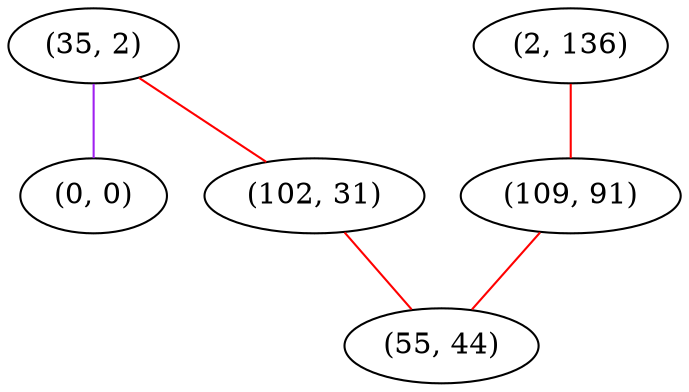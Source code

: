graph "" {
"(35, 2)";
"(0, 0)";
"(2, 136)";
"(102, 31)";
"(109, 91)";
"(55, 44)";
"(35, 2)" -- "(0, 0)"  [color=purple, key=0, weight=4];
"(35, 2)" -- "(102, 31)"  [color=red, key=0, weight=1];
"(2, 136)" -- "(109, 91)"  [color=red, key=0, weight=1];
"(102, 31)" -- "(55, 44)"  [color=red, key=0, weight=1];
"(109, 91)" -- "(55, 44)"  [color=red, key=0, weight=1];
}
